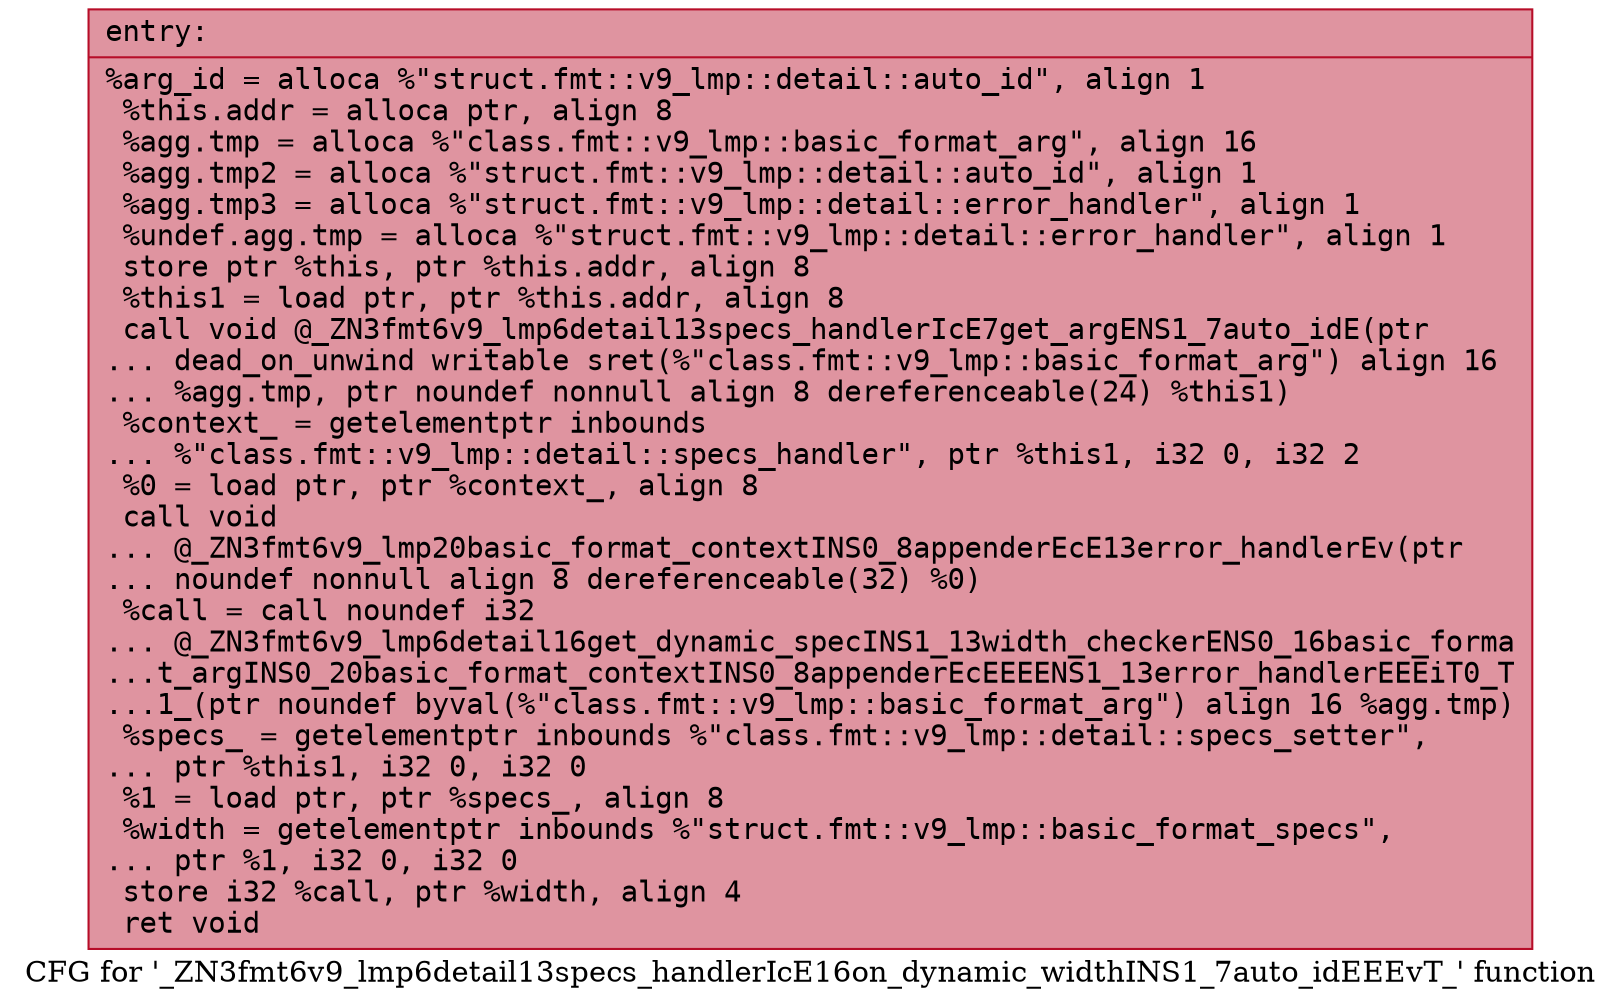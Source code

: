 digraph "CFG for '_ZN3fmt6v9_lmp6detail13specs_handlerIcE16on_dynamic_widthINS1_7auto_idEEEvT_' function" {
	label="CFG for '_ZN3fmt6v9_lmp6detail13specs_handlerIcE16on_dynamic_widthINS1_7auto_idEEEvT_' function";

	Node0x55fec351cec0 [shape=record,color="#b70d28ff", style=filled, fillcolor="#b70d2870" fontname="Courier",label="{entry:\l|  %arg_id = alloca %\"struct.fmt::v9_lmp::detail::auto_id\", align 1\l  %this.addr = alloca ptr, align 8\l  %agg.tmp = alloca %\"class.fmt::v9_lmp::basic_format_arg\", align 16\l  %agg.tmp2 = alloca %\"struct.fmt::v9_lmp::detail::auto_id\", align 1\l  %agg.tmp3 = alloca %\"struct.fmt::v9_lmp::detail::error_handler\", align 1\l  %undef.agg.tmp = alloca %\"struct.fmt::v9_lmp::detail::error_handler\", align 1\l  store ptr %this, ptr %this.addr, align 8\l  %this1 = load ptr, ptr %this.addr, align 8\l  call void @_ZN3fmt6v9_lmp6detail13specs_handlerIcE7get_argENS1_7auto_idE(ptr\l... dead_on_unwind writable sret(%\"class.fmt::v9_lmp::basic_format_arg\") align 16\l... %agg.tmp, ptr noundef nonnull align 8 dereferenceable(24) %this1)\l  %context_ = getelementptr inbounds\l... %\"class.fmt::v9_lmp::detail::specs_handler\", ptr %this1, i32 0, i32 2\l  %0 = load ptr, ptr %context_, align 8\l  call void\l... @_ZN3fmt6v9_lmp20basic_format_contextINS0_8appenderEcE13error_handlerEv(ptr\l... noundef nonnull align 8 dereferenceable(32) %0)\l  %call = call noundef i32\l... @_ZN3fmt6v9_lmp6detail16get_dynamic_specINS1_13width_checkerENS0_16basic_forma\l...t_argINS0_20basic_format_contextINS0_8appenderEcEEEENS1_13error_handlerEEEiT0_T\l...1_(ptr noundef byval(%\"class.fmt::v9_lmp::basic_format_arg\") align 16 %agg.tmp)\l  %specs_ = getelementptr inbounds %\"class.fmt::v9_lmp::detail::specs_setter\",\l... ptr %this1, i32 0, i32 0\l  %1 = load ptr, ptr %specs_, align 8\l  %width = getelementptr inbounds %\"struct.fmt::v9_lmp::basic_format_specs\",\l... ptr %1, i32 0, i32 0\l  store i32 %call, ptr %width, align 4\l  ret void\l}"];
}
